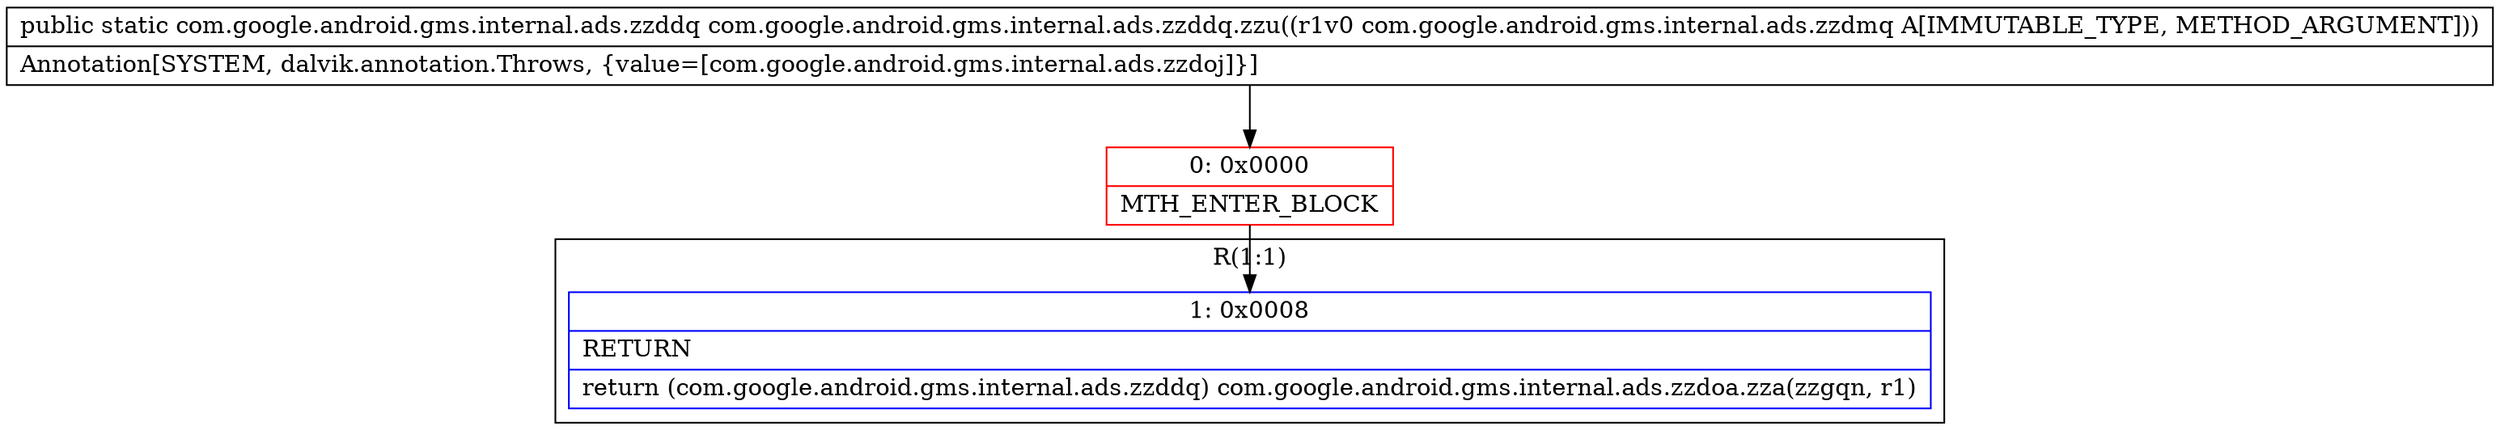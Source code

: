 digraph "CFG forcom.google.android.gms.internal.ads.zzddq.zzu(Lcom\/google\/android\/gms\/internal\/ads\/zzdmq;)Lcom\/google\/android\/gms\/internal\/ads\/zzddq;" {
subgraph cluster_Region_1514711457 {
label = "R(1:1)";
node [shape=record,color=blue];
Node_1 [shape=record,label="{1\:\ 0x0008|RETURN\l|return (com.google.android.gms.internal.ads.zzddq) com.google.android.gms.internal.ads.zzdoa.zza(zzgqn, r1)\l}"];
}
Node_0 [shape=record,color=red,label="{0\:\ 0x0000|MTH_ENTER_BLOCK\l}"];
MethodNode[shape=record,label="{public static com.google.android.gms.internal.ads.zzddq com.google.android.gms.internal.ads.zzddq.zzu((r1v0 com.google.android.gms.internal.ads.zzdmq A[IMMUTABLE_TYPE, METHOD_ARGUMENT]))  | Annotation[SYSTEM, dalvik.annotation.Throws, \{value=[com.google.android.gms.internal.ads.zzdoj]\}]\l}"];
MethodNode -> Node_0;
Node_0 -> Node_1;
}


